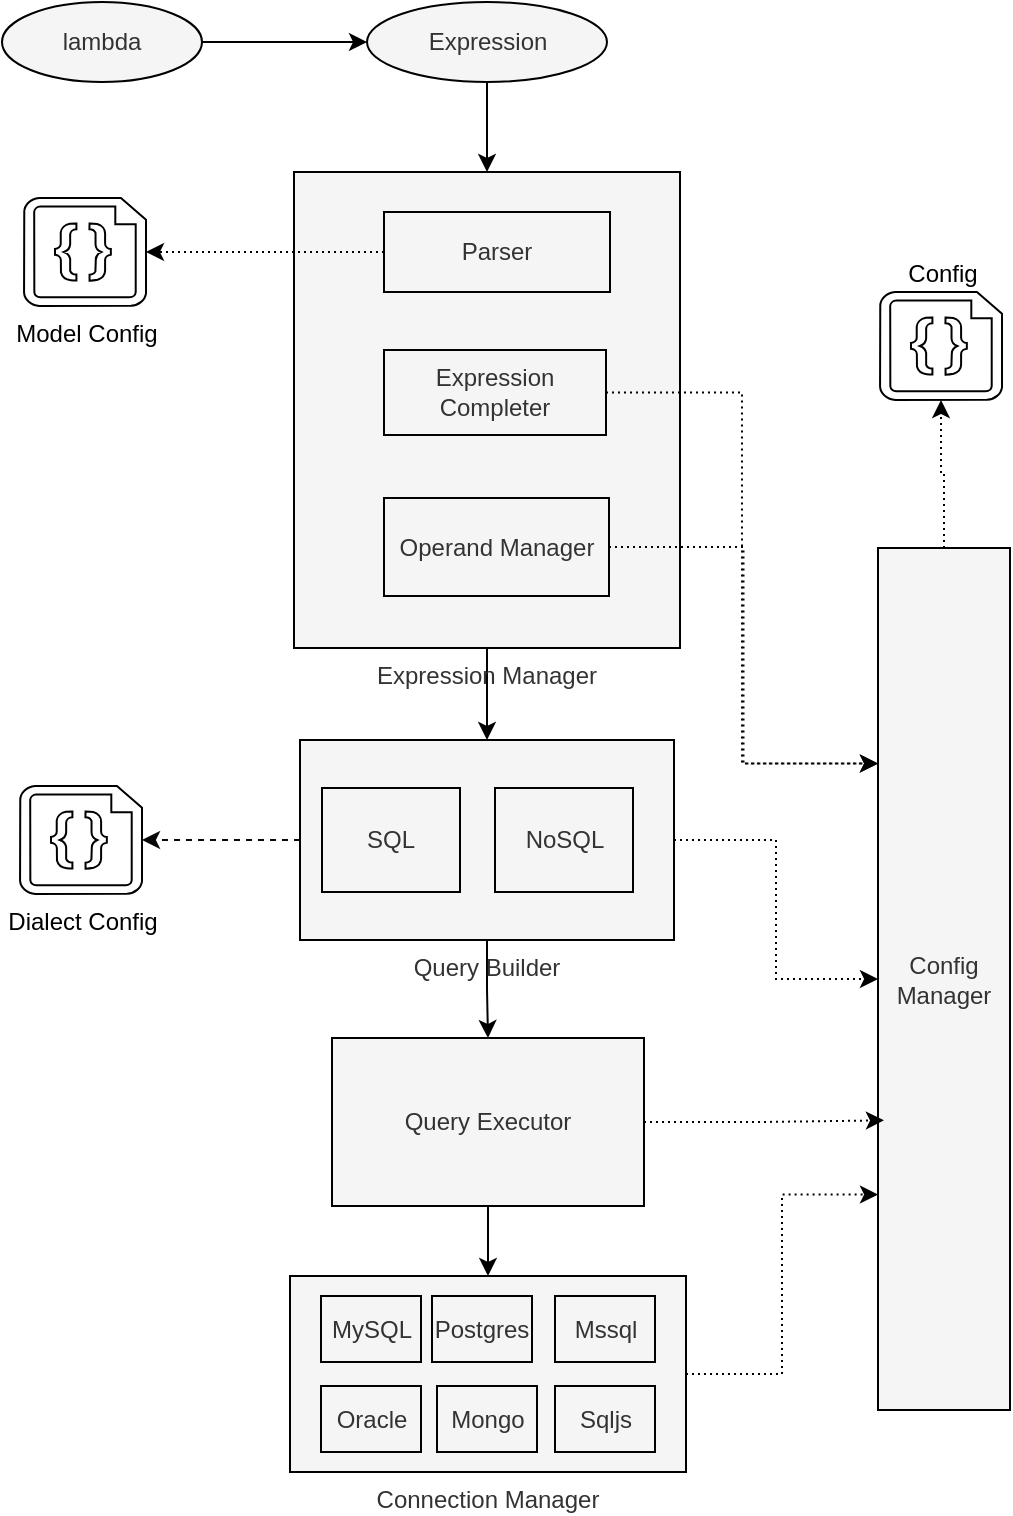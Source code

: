 <mxfile>
    <diagram id="_qm1-AJe0AePabwUvn4U" name="Page-1">
        <mxGraphModel dx="734" dy="430" grid="0" gridSize="10" guides="1" tooltips="1" connect="1" arrows="1" fold="1" page="1" pageScale="1" pageWidth="583" pageHeight="827" background="#ffffff" math="0" shadow="0">
            <root>
                <object label="" id="0">
                    <mxCell/>
                </object>
                <mxCell id="1" parent="0"/>
                <mxCell id="13" style="edgeStyle=orthogonalEdgeStyle;rounded=0;orthogonalLoop=1;jettySize=auto;html=1;exitX=0.5;exitY=1;exitDx=0;exitDy=0;entryX=0.5;entryY=0;entryDx=0;entryDy=0;fontColor=#000000;labelBackgroundColor=none;sketch=0;shadow=0;fillColor=#f5f5f5;strokeColor=#000000;" parent="1" source="2" target="7" edge="1">
                    <mxGeometry relative="1" as="geometry"/>
                </mxCell>
                <mxCell id="55" style="edgeStyle=orthogonalEdgeStyle;rounded=0;orthogonalLoop=1;jettySize=auto;html=1;entryX=1;entryY=0.5;entryDx=0;entryDy=0;entryPerimeter=0;dashed=1;fontColor=#000000;strokeColor=#080808;" parent="1" source="2" target="32" edge="1">
                    <mxGeometry relative="1" as="geometry"/>
                </mxCell>
                <mxCell id="82" style="edgeStyle=orthogonalEdgeStyle;rounded=0;orthogonalLoop=1;jettySize=auto;html=1;entryX=0;entryY=0.5;entryDx=0;entryDy=0;dashed=1;dashPattern=1 2;strokeColor=#000000;" edge="1" parent="1" source="2" target="5">
                    <mxGeometry relative="1" as="geometry"/>
                </mxCell>
                <mxCell id="2" value="Query Builder" style="rounded=0;whiteSpace=wrap;html=1;labelBackgroundColor=none;sketch=0;shadow=0;fillColor=#f5f5f5;fontColor=#333333;strokeColor=#000000;labelPosition=center;verticalLabelPosition=bottom;align=center;verticalAlign=top;" parent="1" vertex="1">
                    <mxGeometry x="198" y="392" width="187" height="100" as="geometry"/>
                </mxCell>
                <mxCell id="57" style="edgeStyle=orthogonalEdgeStyle;rounded=0;orthogonalLoop=1;jettySize=auto;html=1;exitX=0.5;exitY=0;exitDx=0;exitDy=0;entryX=0.5;entryY=1;entryDx=0;entryDy=0;entryPerimeter=0;strokeColor=#000000;dashed=1;dashPattern=1 2;" parent="1" source="5" target="36" edge="1">
                    <mxGeometry relative="1" as="geometry"/>
                </mxCell>
                <mxCell id="5" value="Config Manager" style="rounded=0;whiteSpace=wrap;html=1;labelBackgroundColor=none;sketch=0;fillColor=#f5f5f5;fontColor=#333333;strokeColor=#000000;labelPosition=center;verticalLabelPosition=middle;align=center;verticalAlign=middle;" parent="1" vertex="1">
                    <mxGeometry x="487" y="296" width="66" height="431" as="geometry"/>
                </mxCell>
                <mxCell id="56" style="edgeStyle=orthogonalEdgeStyle;rounded=0;orthogonalLoop=1;jettySize=auto;html=1;exitX=0.5;exitY=1;exitDx=0;exitDy=0;entryX=0.5;entryY=0;entryDx=0;entryDy=0;strokeColor=#000000;" parent="1" source="7" target="43" edge="1">
                    <mxGeometry relative="1" as="geometry"/>
                </mxCell>
                <mxCell id="83" style="edgeStyle=orthogonalEdgeStyle;rounded=0;orthogonalLoop=1;jettySize=auto;html=1;entryX=0.045;entryY=0.664;entryDx=0;entryDy=0;entryPerimeter=0;dashed=1;dashPattern=1 2;strokeColor=#000000;" edge="1" parent="1" source="7" target="5">
                    <mxGeometry relative="1" as="geometry"/>
                </mxCell>
                <mxCell id="7" value="Query Executor" style="rounded=0;whiteSpace=wrap;html=1;labelBackgroundColor=none;sketch=0;shadow=0;fillColor=#f5f5f5;fontColor=#333333;strokeColor=#000000;" parent="1" vertex="1">
                    <mxGeometry x="214" y="541" width="156" height="84" as="geometry"/>
                </mxCell>
                <mxCell id="19" style="edgeStyle=orthogonalEdgeStyle;rounded=0;orthogonalLoop=1;jettySize=auto;html=1;entryX=0.5;entryY=0;entryDx=0;entryDy=0;fontColor=#000000;labelBackgroundColor=none;sketch=0;fillColor=#f5f5f5;strokeColor=#000000;" parent="1" source="18" target="72" edge="1">
                    <mxGeometry relative="1" as="geometry">
                        <mxPoint x="271" y="105" as="targetPoint"/>
                    </mxGeometry>
                </mxCell>
                <mxCell id="18" value="Expression" style="ellipse;whiteSpace=wrap;html=1;labelBackgroundColor=none;sketch=0;fillColor=#f5f5f5;fontColor=#333333;strokeColor=#000000;" parent="1" vertex="1">
                    <mxGeometry x="231.5" y="23" width="120" height="40" as="geometry"/>
                </mxCell>
                <mxCell id="21" style="edgeStyle=orthogonalEdgeStyle;rounded=0;orthogonalLoop=1;jettySize=auto;html=1;entryX=0;entryY=0.5;entryDx=0;entryDy=0;fontColor=#000000;labelBackgroundColor=none;sketch=0;fillColor=#f5f5f5;strokeColor=#000000;" parent="1" source="20" target="18" edge="1">
                    <mxGeometry relative="1" as="geometry"/>
                </mxCell>
                <mxCell id="20" value="lambda" style="ellipse;whiteSpace=wrap;html=1;labelBackgroundColor=none;sketch=0;fillColor=#f5f5f5;fontColor=#333333;strokeColor=#000000;" parent="1" vertex="1">
                    <mxGeometry x="49" y="23" width="100" height="40" as="geometry"/>
                </mxCell>
                <mxCell id="28" value="SQL" style="rounded=0;whiteSpace=wrap;html=1;labelBackgroundColor=none;sketch=0;shadow=0;fillColor=#f5f5f5;fontColor=#333333;strokeColor=#000000;labelPosition=center;verticalLabelPosition=middle;align=center;verticalAlign=middle;" parent="1" vertex="1">
                    <mxGeometry x="209" y="416" width="69" height="52" as="geometry"/>
                </mxCell>
                <mxCell id="29" value="NoSQL" style="rounded=0;whiteSpace=wrap;html=1;labelBackgroundColor=none;sketch=0;shadow=0;fillColor=#f5f5f5;fontColor=#333333;strokeColor=#000000;labelPosition=center;verticalLabelPosition=middle;align=center;verticalAlign=middle;" parent="1" vertex="1">
                    <mxGeometry x="295.5" y="416" width="69" height="52" as="geometry"/>
                </mxCell>
                <mxCell id="30" value="Model Config" style="verticalLabelPosition=bottom;html=1;verticalAlign=top;align=center;shape=mxgraph.azure.code_file;pointerEvents=1;fontColor=#000000;strokeWidth=1;" parent="1" vertex="1">
                    <mxGeometry x="60" y="121" width="61" height="54" as="geometry"/>
                </mxCell>
                <mxCell id="32" value="Dialect Config" style="verticalLabelPosition=bottom;html=1;verticalAlign=top;align=center;shape=mxgraph.azure.code_file;pointerEvents=1;fontColor=#000000;strokeWidth=1;" parent="1" vertex="1">
                    <mxGeometry x="58" y="415" width="61" height="54" as="geometry"/>
                </mxCell>
                <mxCell id="36" value="Config" style="verticalLabelPosition=top;html=1;verticalAlign=bottom;align=center;shape=mxgraph.azure.code_file;pointerEvents=1;fontColor=#000000;strokeWidth=1;labelPosition=center;" parent="1" vertex="1">
                    <mxGeometry x="488" y="168" width="61" height="54" as="geometry"/>
                </mxCell>
                <mxCell id="64" style="edgeStyle=orthogonalEdgeStyle;rounded=0;orthogonalLoop=1;jettySize=auto;html=1;entryX=0;entryY=0.75;entryDx=0;entryDy=0;dashed=1;dashPattern=1 2;strokeColor=#000000;" parent="1" source="43" target="5" edge="1">
                    <mxGeometry relative="1" as="geometry"/>
                </mxCell>
                <mxCell id="43" value="Connection Manager" style="rounded=0;whiteSpace=wrap;html=1;labelBackgroundColor=none;sketch=0;shadow=0;fillColor=#f5f5f5;fontColor=#333333;strokeColor=#000000;labelPosition=center;verticalLabelPosition=bottom;align=center;verticalAlign=top;" parent="1" vertex="1">
                    <mxGeometry x="193" y="660" width="198" height="98" as="geometry"/>
                </mxCell>
                <mxCell id="44" value="MySQL" style="rounded=0;whiteSpace=wrap;html=1;labelBackgroundColor=none;sketch=0;shadow=0;fillColor=#f5f5f5;fontColor=#333333;strokeColor=#000000;labelPosition=center;verticalLabelPosition=middle;align=center;verticalAlign=middle;" parent="1" vertex="1">
                    <mxGeometry x="208.5" y="670" width="50" height="33" as="geometry"/>
                </mxCell>
                <mxCell id="46" value="Postgres" style="rounded=0;whiteSpace=wrap;html=1;labelBackgroundColor=none;sketch=0;shadow=0;fillColor=#f5f5f5;fontColor=#333333;strokeColor=#000000;labelPosition=center;verticalLabelPosition=middle;align=center;verticalAlign=middle;" parent="1" vertex="1">
                    <mxGeometry x="264" y="670" width="50" height="33" as="geometry"/>
                </mxCell>
                <mxCell id="47" value="Mssql" style="rounded=0;whiteSpace=wrap;html=1;labelBackgroundColor=none;sketch=0;shadow=0;fillColor=#f5f5f5;fontColor=#333333;strokeColor=#000000;labelPosition=center;verticalLabelPosition=middle;align=center;verticalAlign=middle;" parent="1" vertex="1">
                    <mxGeometry x="325.5" y="670" width="50" height="33" as="geometry"/>
                </mxCell>
                <mxCell id="48" value="Oracle" style="rounded=0;whiteSpace=wrap;html=1;labelBackgroundColor=none;sketch=0;shadow=0;fillColor=#f5f5f5;fontColor=#333333;strokeColor=#000000;labelPosition=center;verticalLabelPosition=middle;align=center;verticalAlign=middle;" parent="1" vertex="1">
                    <mxGeometry x="208.5" y="715" width="50" height="33" as="geometry"/>
                </mxCell>
                <mxCell id="50" value="Mongo" style="rounded=0;whiteSpace=wrap;html=1;labelBackgroundColor=none;sketch=0;shadow=0;fillColor=#f5f5f5;fontColor=#333333;strokeColor=#000000;labelPosition=center;verticalLabelPosition=middle;align=center;verticalAlign=middle;" parent="1" vertex="1">
                    <mxGeometry x="266.5" y="715" width="50" height="33" as="geometry"/>
                </mxCell>
                <mxCell id="52" value="Sqljs" style="rounded=0;whiteSpace=wrap;html=1;labelBackgroundColor=none;sketch=0;shadow=0;fillColor=#f5f5f5;fontColor=#333333;strokeColor=#000000;labelPosition=center;verticalLabelPosition=middle;align=center;verticalAlign=middle;" parent="1" vertex="1">
                    <mxGeometry x="325.5" y="715" width="50" height="33" as="geometry"/>
                </mxCell>
                <mxCell id="76" style="edgeStyle=orthogonalEdgeStyle;rounded=0;orthogonalLoop=1;jettySize=auto;html=1;entryX=0.5;entryY=0;entryDx=0;entryDy=0;strokeColor=#000000;" edge="1" parent="1" source="72" target="2">
                    <mxGeometry relative="1" as="geometry"/>
                </mxCell>
                <mxCell id="72" value="Expression Manager" style="rounded=0;whiteSpace=wrap;html=1;labelBackgroundColor=none;sketch=0;fillColor=#f5f5f5;fontColor=#333333;strokeColor=#000000;labelPosition=center;verticalLabelPosition=bottom;align=center;verticalAlign=top;" vertex="1" parent="1">
                    <mxGeometry x="195" y="108" width="193" height="238" as="geometry"/>
                </mxCell>
                <mxCell id="78" style="edgeStyle=orthogonalEdgeStyle;rounded=0;orthogonalLoop=1;jettySize=auto;html=1;entryX=1;entryY=0.5;entryDx=0;entryDy=0;entryPerimeter=0;strokeColor=#000000;dashed=1;dashPattern=1 2;" edge="1" parent="1" source="73" target="30">
                    <mxGeometry relative="1" as="geometry"/>
                </mxCell>
                <mxCell id="73" value="Parser" style="rounded=0;whiteSpace=wrap;html=1;labelBackgroundColor=none;sketch=0;fillColor=#f5f5f5;fontColor=#333333;strokeColor=#000000;" vertex="1" parent="1">
                    <mxGeometry x="240" y="128" width="113" height="40" as="geometry"/>
                </mxCell>
                <mxCell id="80" style="edgeStyle=orthogonalEdgeStyle;rounded=0;orthogonalLoop=1;jettySize=auto;html=1;entryX=0;entryY=0.25;entryDx=0;entryDy=0;dashed=1;dashPattern=1 2;strokeColor=#000000;" edge="1" parent="1" source="74" target="5">
                    <mxGeometry relative="1" as="geometry"/>
                </mxCell>
                <mxCell id="74" value="Expression Completer" style="rounded=0;whiteSpace=wrap;html=1;strokeWidth=1;labelBackgroundColor=none;sketch=0;fillColor=#f5f5f5;fontColor=#333333;strokeColor=#000000;" vertex="1" parent="1">
                    <mxGeometry x="240" y="197" width="111" height="42.5" as="geometry"/>
                </mxCell>
                <mxCell id="81" style="edgeStyle=orthogonalEdgeStyle;rounded=0;orthogonalLoop=1;jettySize=auto;html=1;entryX=0;entryY=0.25;entryDx=0;entryDy=0;dashed=1;dashPattern=1 2;strokeColor=#000000;" edge="1" parent="1" source="75" target="5">
                    <mxGeometry relative="1" as="geometry"/>
                </mxCell>
                <mxCell id="75" value="Operand Manager" style="rounded=0;whiteSpace=wrap;html=1;labelBackgroundColor=none;sketch=0;fillColor=#f5f5f5;fontColor=#333333;strokeColor=#000000;" vertex="1" parent="1">
                    <mxGeometry x="240" y="271" width="112.5" height="49" as="geometry"/>
                </mxCell>
            </root>
        </mxGraphModel>
    </diagram>
</mxfile>